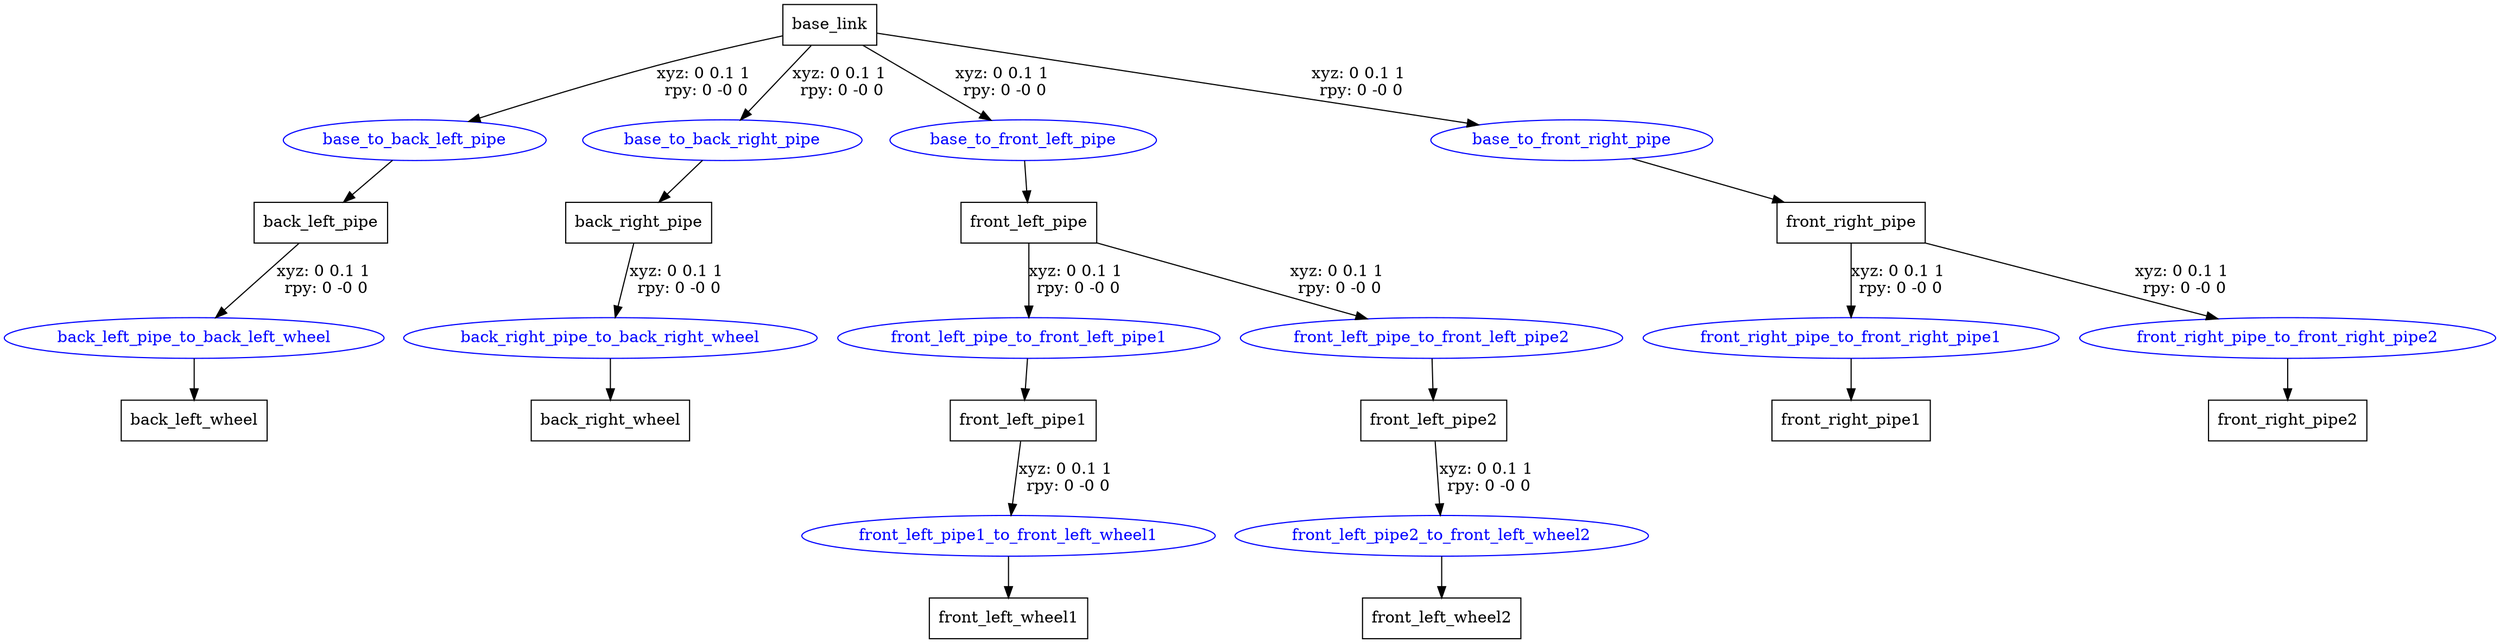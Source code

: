 digraph G {
node [shape=box];
"base_link" [label="base_link"];
"back_left_pipe" [label="back_left_pipe"];
"back_left_wheel" [label="back_left_wheel"];
"back_right_pipe" [label="back_right_pipe"];
"back_right_wheel" [label="back_right_wheel"];
"front_left_pipe" [label="front_left_pipe"];
"front_left_pipe1" [label="front_left_pipe1"];
"front_left_wheel1" [label="front_left_wheel1"];
"front_left_pipe2" [label="front_left_pipe2"];
"front_left_wheel2" [label="front_left_wheel2"];
"front_right_pipe" [label="front_right_pipe"];
"front_right_pipe1" [label="front_right_pipe1"];
"front_right_pipe2" [label="front_right_pipe2"];
node [shape=ellipse, color=blue, fontcolor=blue];
"base_link" -> "base_to_back_left_pipe" [label="xyz: 0 0.1 1 \nrpy: 0 -0 0"]
"base_to_back_left_pipe" -> "back_left_pipe"
"back_left_pipe" -> "back_left_pipe_to_back_left_wheel" [label="xyz: 0 0.1 1 \nrpy: 0 -0 0"]
"back_left_pipe_to_back_left_wheel" -> "back_left_wheel"
"base_link" -> "base_to_back_right_pipe" [label="xyz: 0 0.1 1 \nrpy: 0 -0 0"]
"base_to_back_right_pipe" -> "back_right_pipe"
"back_right_pipe" -> "back_right_pipe_to_back_right_wheel" [label="xyz: 0 0.1 1 \nrpy: 0 -0 0"]
"back_right_pipe_to_back_right_wheel" -> "back_right_wheel"
"base_link" -> "base_to_front_left_pipe" [label="xyz: 0 0.1 1 \nrpy: 0 -0 0"]
"base_to_front_left_pipe" -> "front_left_pipe"
"front_left_pipe" -> "front_left_pipe_to_front_left_pipe1" [label="xyz: 0 0.1 1 \nrpy: 0 -0 0"]
"front_left_pipe_to_front_left_pipe1" -> "front_left_pipe1"
"front_left_pipe1" -> "front_left_pipe1_to_front_left_wheel1" [label="xyz: 0 0.1 1 \nrpy: 0 -0 0"]
"front_left_pipe1_to_front_left_wheel1" -> "front_left_wheel1"
"front_left_pipe" -> "front_left_pipe_to_front_left_pipe2" [label="xyz: 0 0.1 1 \nrpy: 0 -0 0"]
"front_left_pipe_to_front_left_pipe2" -> "front_left_pipe2"
"front_left_pipe2" -> "front_left_pipe2_to_front_left_wheel2" [label="xyz: 0 0.1 1 \nrpy: 0 -0 0"]
"front_left_pipe2_to_front_left_wheel2" -> "front_left_wheel2"
"base_link" -> "base_to_front_right_pipe" [label="xyz: 0 0.1 1 \nrpy: 0 -0 0"]
"base_to_front_right_pipe" -> "front_right_pipe"
"front_right_pipe" -> "front_right_pipe_to_front_right_pipe1" [label="xyz: 0 0.1 1 \nrpy: 0 -0 0"]
"front_right_pipe_to_front_right_pipe1" -> "front_right_pipe1"
"front_right_pipe" -> "front_right_pipe_to_front_right_pipe2" [label="xyz: 0 0.1 1 \nrpy: 0 -0 0"]
"front_right_pipe_to_front_right_pipe2" -> "front_right_pipe2"
}
